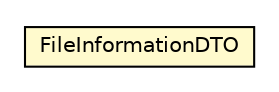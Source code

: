 #!/usr/local/bin/dot
#
# Class diagram 
# Generated by UMLGraph version 5.1 (http://www.umlgraph.org/)
#

digraph G {
	edge [fontname="Helvetica",fontsize=10,labelfontname="Helvetica",labelfontsize=10];
	node [fontname="Helvetica",fontsize=10,shape=plaintext];
	nodesep=0.25;
	ranksep=0.5;
	// cn.edu.uestc.acmicpc.web.dto.FileInformationDTO
	c17893 [label=<<table title="cn.edu.uestc.acmicpc.web.dto.FileInformationDTO" border="0" cellborder="1" cellspacing="0" cellpadding="2" port="p" bgcolor="lemonChiffon" href="./FileInformationDTO.html">
		<tr><td><table border="0" cellspacing="0" cellpadding="1">
<tr><td align="center" balign="center"> FileInformationDTO </td></tr>
		</table></td></tr>
		</table>>, fontname="Helvetica", fontcolor="black", fontsize=10.0];
}


